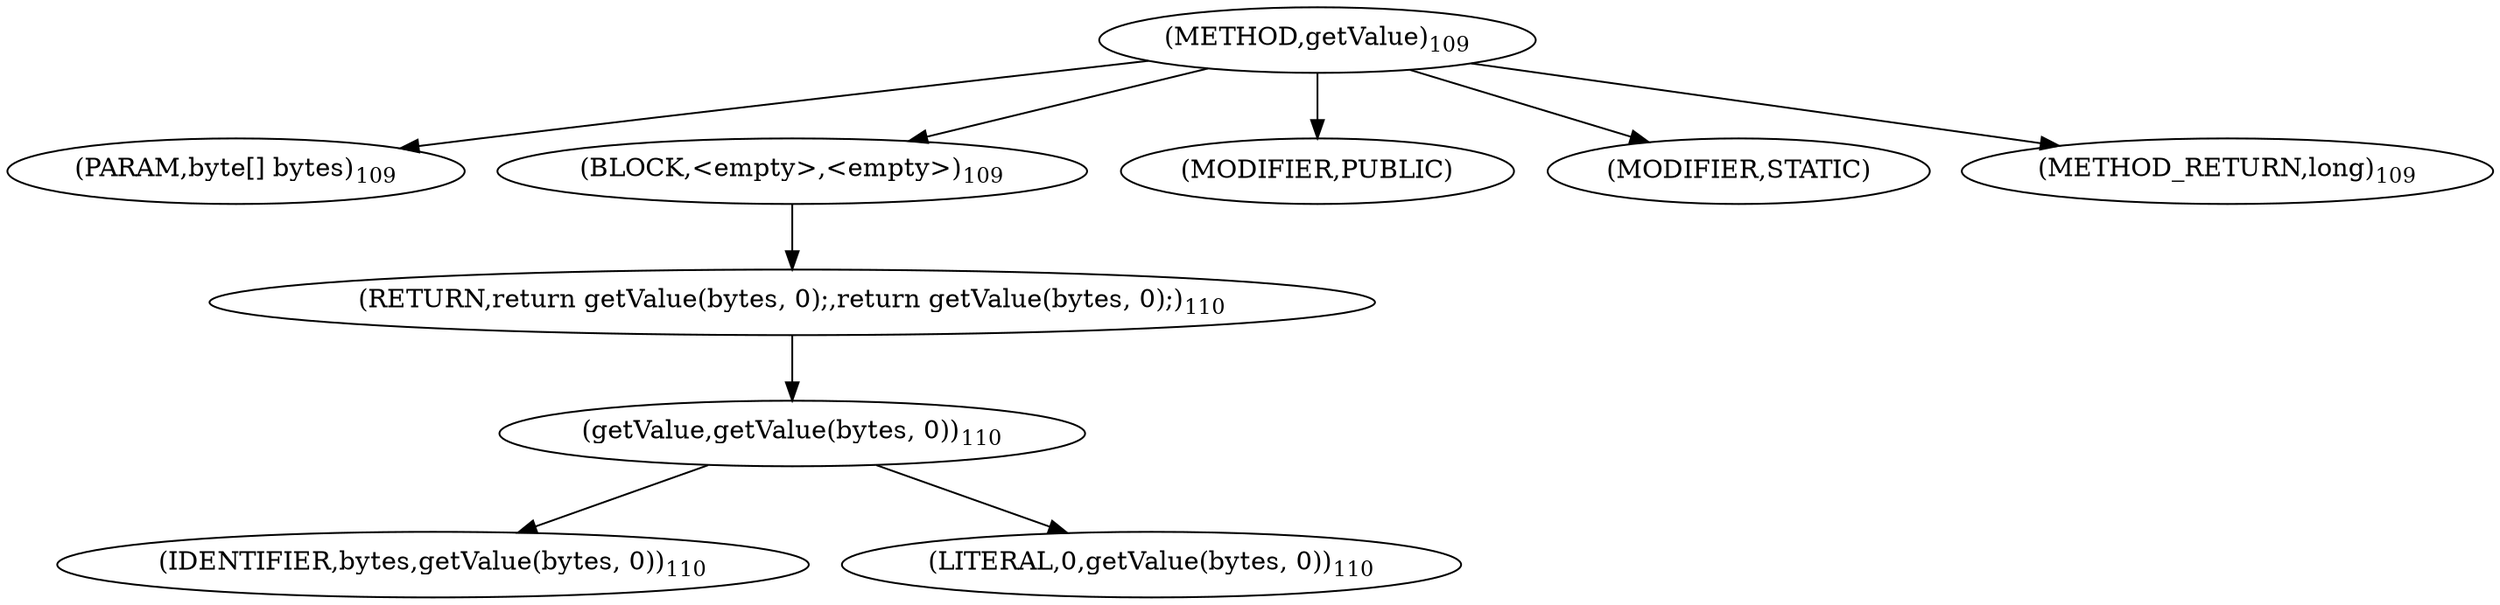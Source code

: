 digraph "getValue" {  
"187" [label = <(METHOD,getValue)<SUB>109</SUB>> ]
"188" [label = <(PARAM,byte[] bytes)<SUB>109</SUB>> ]
"189" [label = <(BLOCK,&lt;empty&gt;,&lt;empty&gt;)<SUB>109</SUB>> ]
"190" [label = <(RETURN,return getValue(bytes, 0);,return getValue(bytes, 0);)<SUB>110</SUB>> ]
"191" [label = <(getValue,getValue(bytes, 0))<SUB>110</SUB>> ]
"192" [label = <(IDENTIFIER,bytes,getValue(bytes, 0))<SUB>110</SUB>> ]
"193" [label = <(LITERAL,0,getValue(bytes, 0))<SUB>110</SUB>> ]
"194" [label = <(MODIFIER,PUBLIC)> ]
"195" [label = <(MODIFIER,STATIC)> ]
"196" [label = <(METHOD_RETURN,long)<SUB>109</SUB>> ]
  "187" -> "188" 
  "187" -> "189" 
  "187" -> "194" 
  "187" -> "195" 
  "187" -> "196" 
  "189" -> "190" 
  "190" -> "191" 
  "191" -> "192" 
  "191" -> "193" 
}
